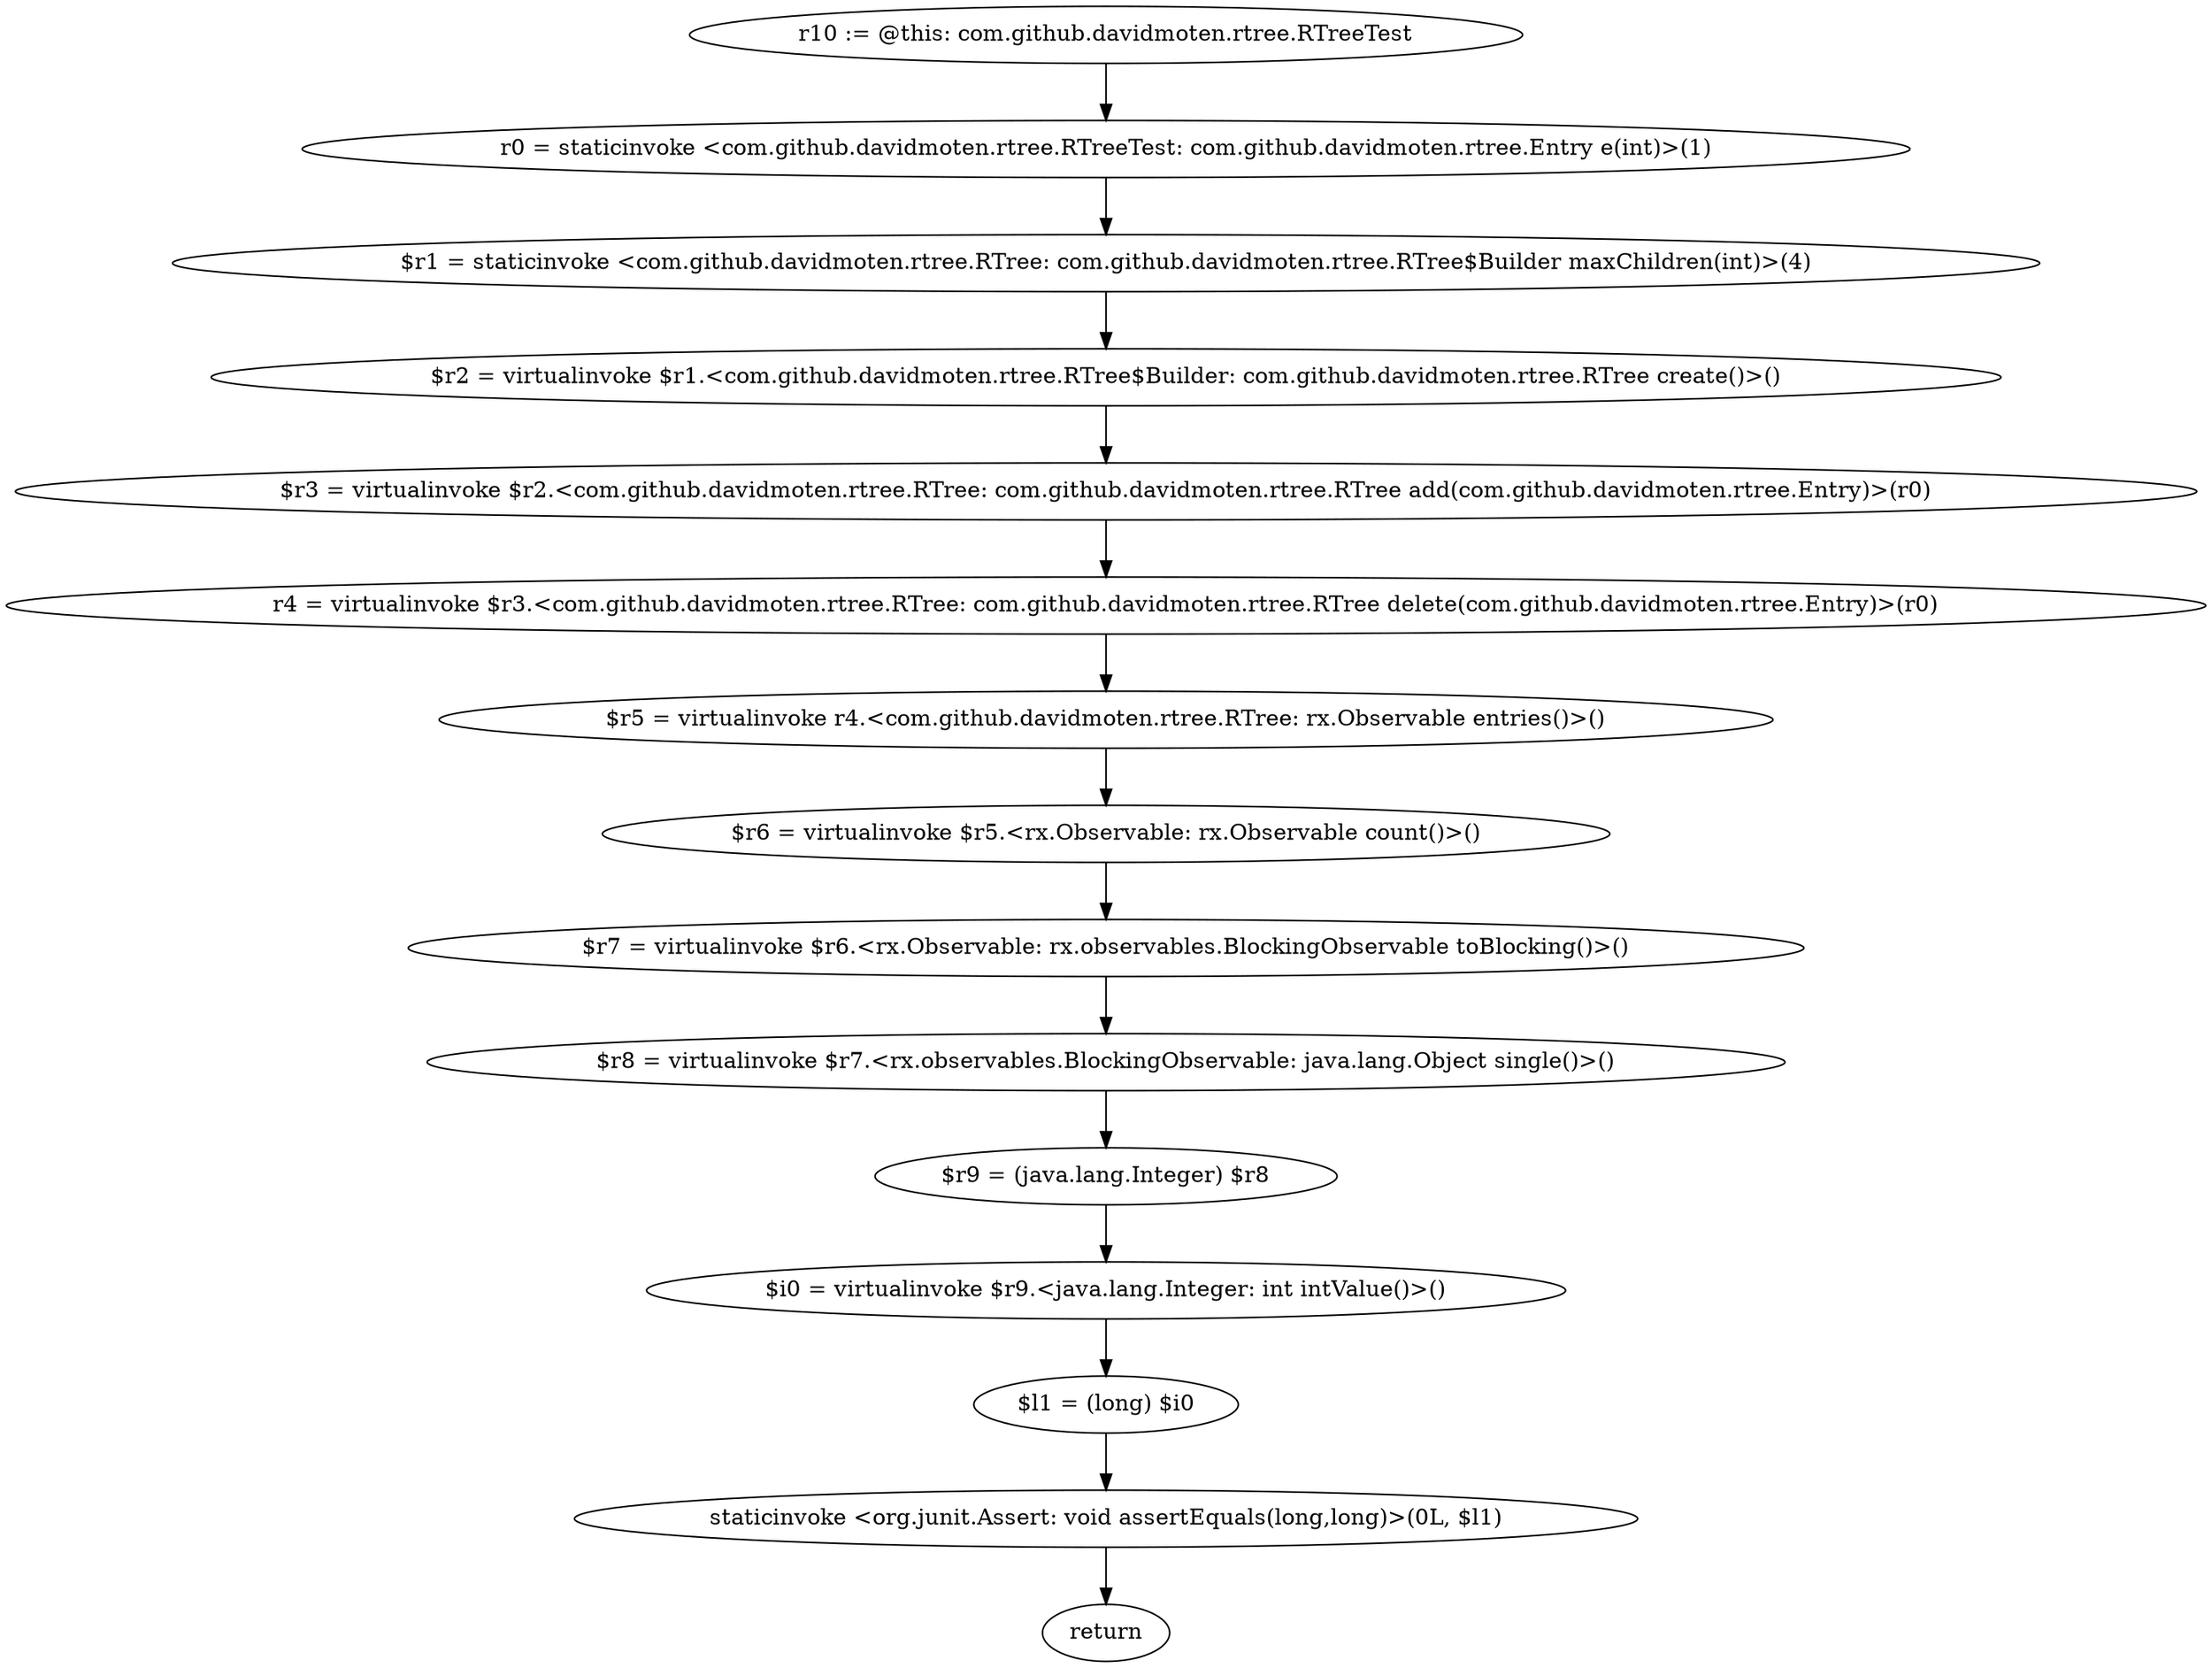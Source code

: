 digraph "unitGraph" {
    "r10 := @this: com.github.davidmoten.rtree.RTreeTest"
    "r0 = staticinvoke <com.github.davidmoten.rtree.RTreeTest: com.github.davidmoten.rtree.Entry e(int)>(1)"
    "$r1 = staticinvoke <com.github.davidmoten.rtree.RTree: com.github.davidmoten.rtree.RTree$Builder maxChildren(int)>(4)"
    "$r2 = virtualinvoke $r1.<com.github.davidmoten.rtree.RTree$Builder: com.github.davidmoten.rtree.RTree create()>()"
    "$r3 = virtualinvoke $r2.<com.github.davidmoten.rtree.RTree: com.github.davidmoten.rtree.RTree add(com.github.davidmoten.rtree.Entry)>(r0)"
    "r4 = virtualinvoke $r3.<com.github.davidmoten.rtree.RTree: com.github.davidmoten.rtree.RTree delete(com.github.davidmoten.rtree.Entry)>(r0)"
    "$r5 = virtualinvoke r4.<com.github.davidmoten.rtree.RTree: rx.Observable entries()>()"
    "$r6 = virtualinvoke $r5.<rx.Observable: rx.Observable count()>()"
    "$r7 = virtualinvoke $r6.<rx.Observable: rx.observables.BlockingObservable toBlocking()>()"
    "$r8 = virtualinvoke $r7.<rx.observables.BlockingObservable: java.lang.Object single()>()"
    "$r9 = (java.lang.Integer) $r8"
    "$i0 = virtualinvoke $r9.<java.lang.Integer: int intValue()>()"
    "$l1 = (long) $i0"
    "staticinvoke <org.junit.Assert: void assertEquals(long,long)>(0L, $l1)"
    "return"
    "r10 := @this: com.github.davidmoten.rtree.RTreeTest"->"r0 = staticinvoke <com.github.davidmoten.rtree.RTreeTest: com.github.davidmoten.rtree.Entry e(int)>(1)";
    "r0 = staticinvoke <com.github.davidmoten.rtree.RTreeTest: com.github.davidmoten.rtree.Entry e(int)>(1)"->"$r1 = staticinvoke <com.github.davidmoten.rtree.RTree: com.github.davidmoten.rtree.RTree$Builder maxChildren(int)>(4)";
    "$r1 = staticinvoke <com.github.davidmoten.rtree.RTree: com.github.davidmoten.rtree.RTree$Builder maxChildren(int)>(4)"->"$r2 = virtualinvoke $r1.<com.github.davidmoten.rtree.RTree$Builder: com.github.davidmoten.rtree.RTree create()>()";
    "$r2 = virtualinvoke $r1.<com.github.davidmoten.rtree.RTree$Builder: com.github.davidmoten.rtree.RTree create()>()"->"$r3 = virtualinvoke $r2.<com.github.davidmoten.rtree.RTree: com.github.davidmoten.rtree.RTree add(com.github.davidmoten.rtree.Entry)>(r0)";
    "$r3 = virtualinvoke $r2.<com.github.davidmoten.rtree.RTree: com.github.davidmoten.rtree.RTree add(com.github.davidmoten.rtree.Entry)>(r0)"->"r4 = virtualinvoke $r3.<com.github.davidmoten.rtree.RTree: com.github.davidmoten.rtree.RTree delete(com.github.davidmoten.rtree.Entry)>(r0)";
    "r4 = virtualinvoke $r3.<com.github.davidmoten.rtree.RTree: com.github.davidmoten.rtree.RTree delete(com.github.davidmoten.rtree.Entry)>(r0)"->"$r5 = virtualinvoke r4.<com.github.davidmoten.rtree.RTree: rx.Observable entries()>()";
    "$r5 = virtualinvoke r4.<com.github.davidmoten.rtree.RTree: rx.Observable entries()>()"->"$r6 = virtualinvoke $r5.<rx.Observable: rx.Observable count()>()";
    "$r6 = virtualinvoke $r5.<rx.Observable: rx.Observable count()>()"->"$r7 = virtualinvoke $r6.<rx.Observable: rx.observables.BlockingObservable toBlocking()>()";
    "$r7 = virtualinvoke $r6.<rx.Observable: rx.observables.BlockingObservable toBlocking()>()"->"$r8 = virtualinvoke $r7.<rx.observables.BlockingObservable: java.lang.Object single()>()";
    "$r8 = virtualinvoke $r7.<rx.observables.BlockingObservable: java.lang.Object single()>()"->"$r9 = (java.lang.Integer) $r8";
    "$r9 = (java.lang.Integer) $r8"->"$i0 = virtualinvoke $r9.<java.lang.Integer: int intValue()>()";
    "$i0 = virtualinvoke $r9.<java.lang.Integer: int intValue()>()"->"$l1 = (long) $i0";
    "$l1 = (long) $i0"->"staticinvoke <org.junit.Assert: void assertEquals(long,long)>(0L, $l1)";
    "staticinvoke <org.junit.Assert: void assertEquals(long,long)>(0L, $l1)"->"return";
}
